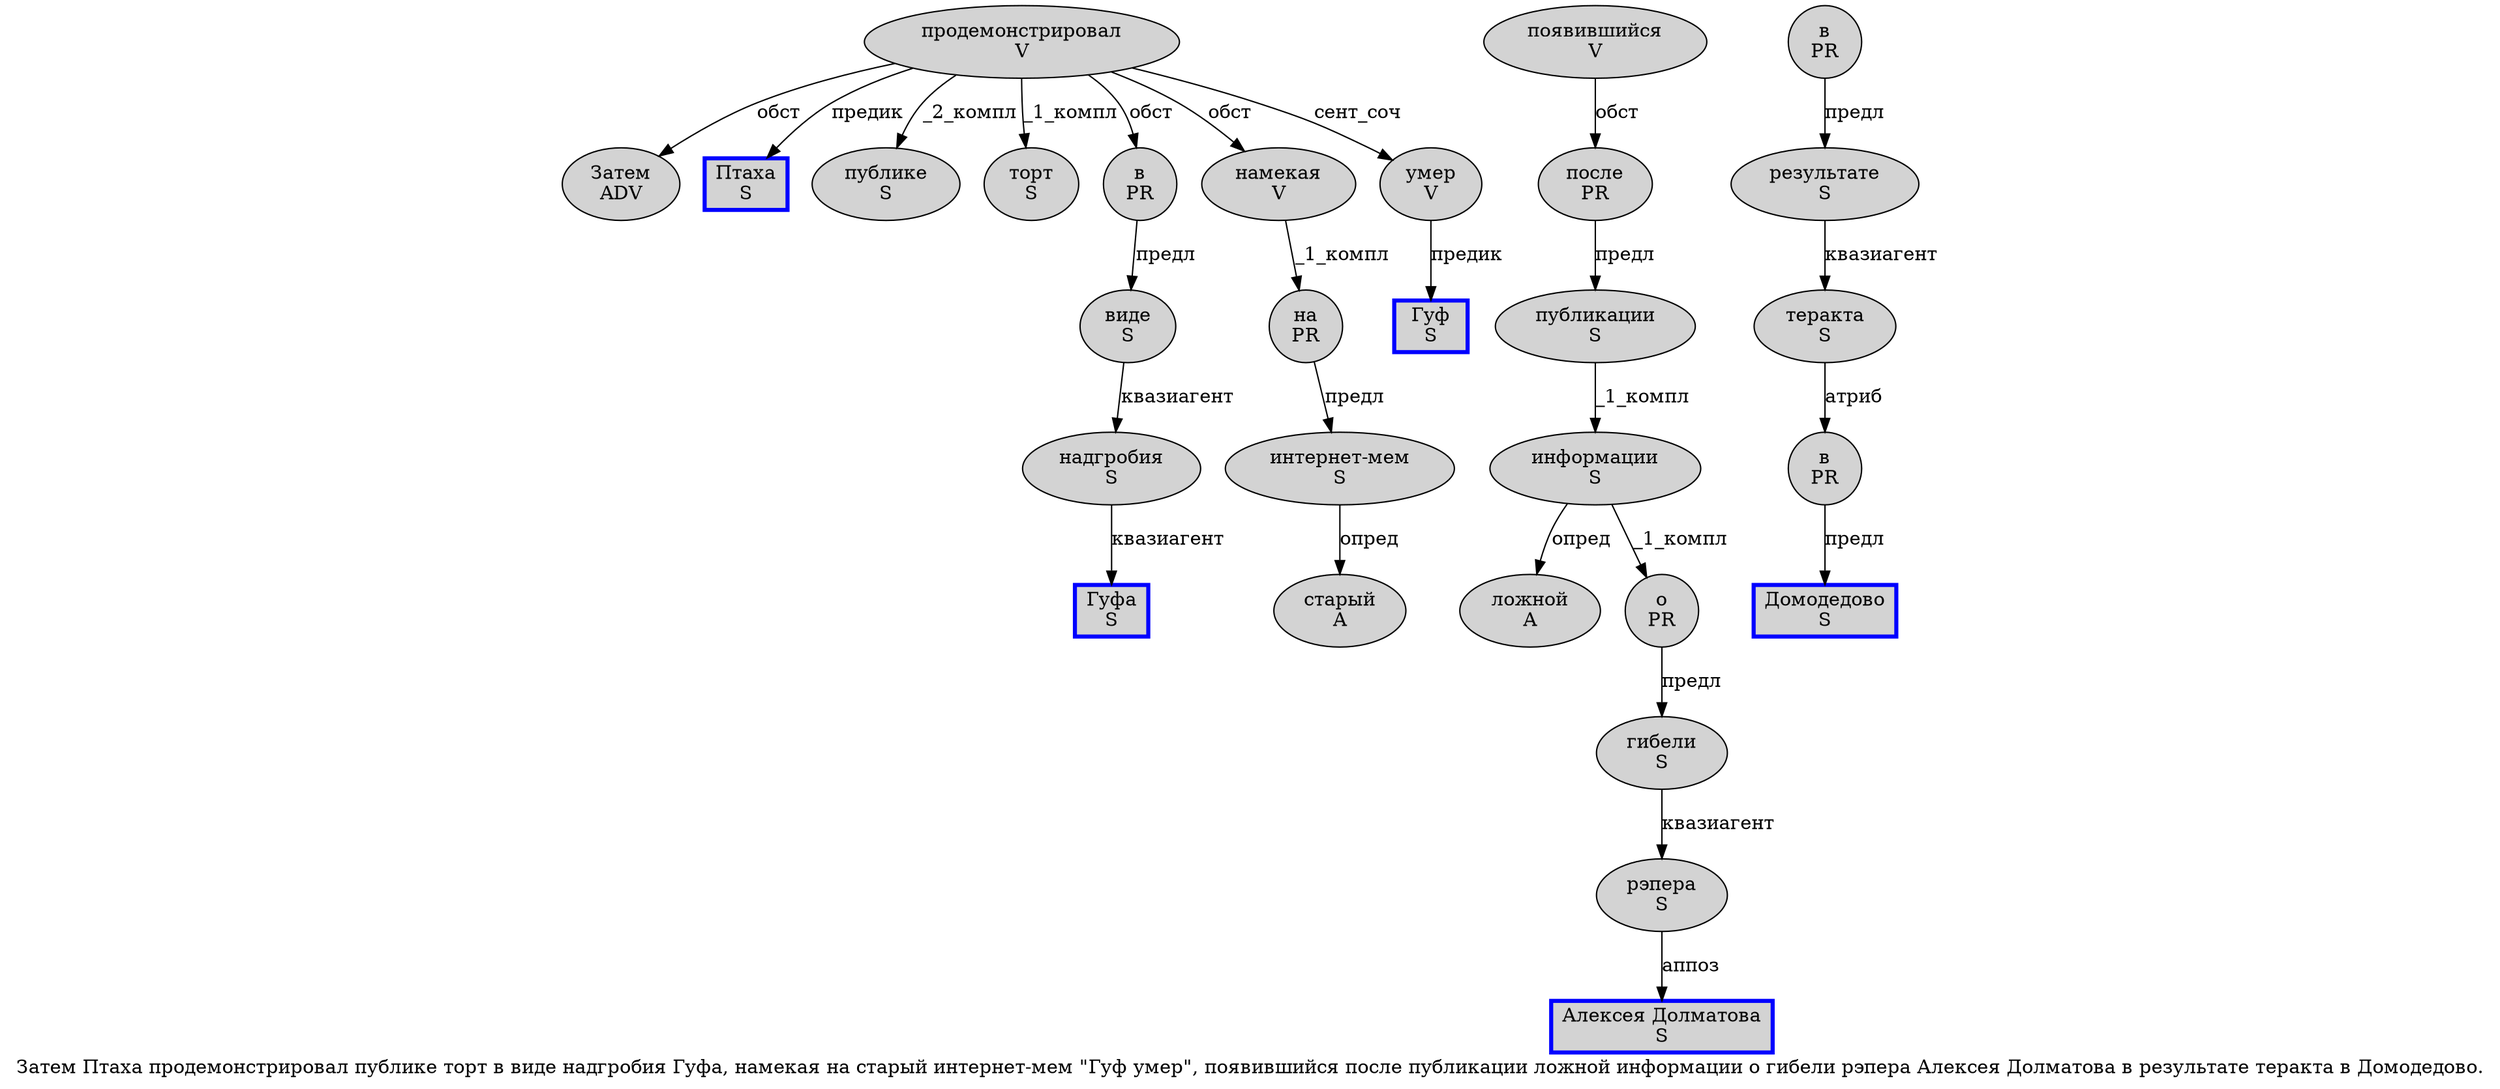 digraph SENTENCE_365 {
	graph [label="Затем Птаха продемонстрировал публике торт в виде надгробия Гуфа, намекая на старый интернет-мем \"Гуф умер\", появившийся после публикации ложной информации о гибели рэпера Алексея Долматова в результате теракта в Домодедово."]
	node [style=filled]
		0 [label="Затем
ADV" color="" fillcolor=lightgray penwidth=1 shape=ellipse]
		1 [label="Птаха
S" color=blue fillcolor=lightgray penwidth=3 shape=box]
		2 [label="продемонстрировал
V" color="" fillcolor=lightgray penwidth=1 shape=ellipse]
		3 [label="публике
S" color="" fillcolor=lightgray penwidth=1 shape=ellipse]
		4 [label="торт
S" color="" fillcolor=lightgray penwidth=1 shape=ellipse]
		5 [label="в
PR" color="" fillcolor=lightgray penwidth=1 shape=ellipse]
		6 [label="виде
S" color="" fillcolor=lightgray penwidth=1 shape=ellipse]
		7 [label="надгробия
S" color="" fillcolor=lightgray penwidth=1 shape=ellipse]
		8 [label="Гуфа
S" color=blue fillcolor=lightgray penwidth=3 shape=box]
		10 [label="намекая
V" color="" fillcolor=lightgray penwidth=1 shape=ellipse]
		11 [label="на
PR" color="" fillcolor=lightgray penwidth=1 shape=ellipse]
		12 [label="старый
A" color="" fillcolor=lightgray penwidth=1 shape=ellipse]
		13 [label="интернет-мем
S" color="" fillcolor=lightgray penwidth=1 shape=ellipse]
		15 [label="Гуф
S" color=blue fillcolor=lightgray penwidth=3 shape=box]
		16 [label="умер
V" color="" fillcolor=lightgray penwidth=1 shape=ellipse]
		19 [label="появившийся
V" color="" fillcolor=lightgray penwidth=1 shape=ellipse]
		20 [label="после
PR" color="" fillcolor=lightgray penwidth=1 shape=ellipse]
		21 [label="публикации
S" color="" fillcolor=lightgray penwidth=1 shape=ellipse]
		22 [label="ложной
A" color="" fillcolor=lightgray penwidth=1 shape=ellipse]
		23 [label="информации
S" color="" fillcolor=lightgray penwidth=1 shape=ellipse]
		24 [label="о
PR" color="" fillcolor=lightgray penwidth=1 shape=ellipse]
		25 [label="гибели
S" color="" fillcolor=lightgray penwidth=1 shape=ellipse]
		26 [label="рэпера
S" color="" fillcolor=lightgray penwidth=1 shape=ellipse]
		27 [label="Алексея Долматова
S" color=blue fillcolor=lightgray penwidth=3 shape=box]
		28 [label="в
PR" color="" fillcolor=lightgray penwidth=1 shape=ellipse]
		29 [label="результате
S" color="" fillcolor=lightgray penwidth=1 shape=ellipse]
		30 [label="теракта
S" color="" fillcolor=lightgray penwidth=1 shape=ellipse]
		31 [label="в
PR" color="" fillcolor=lightgray penwidth=1 shape=ellipse]
		32 [label="Домодедово
S" color=blue fillcolor=lightgray penwidth=3 shape=box]
			13 -> 12 [label="опред"]
			20 -> 21 [label="предл"]
			2 -> 0 [label="обст"]
			2 -> 1 [label="предик"]
			2 -> 3 [label="_2_компл"]
			2 -> 4 [label="_1_компл"]
			2 -> 5 [label="обст"]
			2 -> 10 [label="обст"]
			2 -> 16 [label="сент_соч"]
			6 -> 7 [label="квазиагент"]
			16 -> 15 [label="предик"]
			29 -> 30 [label="квазиагент"]
			11 -> 13 [label="предл"]
			25 -> 26 [label="квазиагент"]
			23 -> 22 [label="опред"]
			23 -> 24 [label="_1_компл"]
			10 -> 11 [label="_1_компл"]
			28 -> 29 [label="предл"]
			5 -> 6 [label="предл"]
			19 -> 20 [label="обст"]
			7 -> 8 [label="квазиагент"]
			21 -> 23 [label="_1_компл"]
			30 -> 31 [label="атриб"]
			31 -> 32 [label="предл"]
			26 -> 27 [label="аппоз"]
			24 -> 25 [label="предл"]
}